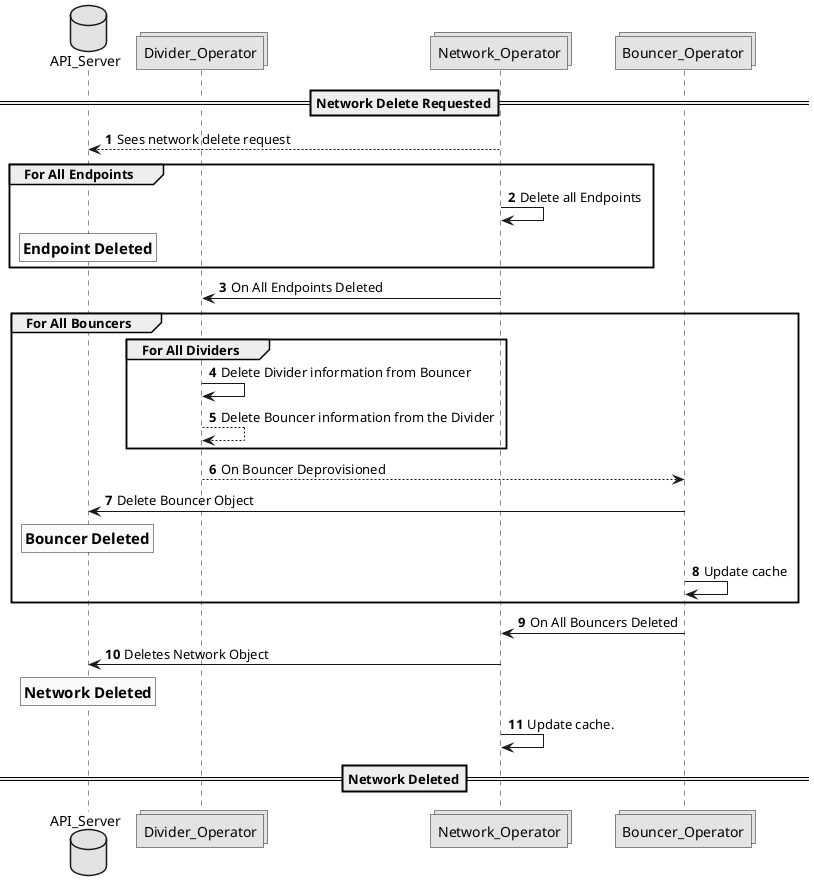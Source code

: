 @startuml

' SPDX-License-Identifier: MIT
' Copyright (c) 2020 The Authors.

' Authors: Sherif Abdelwahab <@zasherif>
'          Phu Tran          <@phudtran>

' Permission is hereby granted, free of charge, to any person obtaining a copy
' of this software and associated documentation files (the "Software"), to deal
' in the Software without restriction, including without limitation the rights
' to use, copy, modify, merge, publish, distribute, sublicense, and/or sell
' copies of the Software, and to permit persons to whom the Software is
' furnished to do so, subject to the following conditions:The above copyright
' notice and this permission notice shall be included in all copies or
' substantial portions of the Software.THE SOFTWARE IS PROVIDED "AS IS",
' WITHOUT WARRANTY OF ANY KIND, EXPRESS OR IMPLIED, INCLUDING BUT NOT LIMITED
' TO THE WARRANTIES OF MERCHANTABILITY, FITNESS FOR A PARTICULAR PURPOSE AND
' NONINFRINGEMENT. IN NO EVENT SHALL THE AUTHORS OR COPYRIGHT HOLDERS BE LIABLE
' FOR ANY CLAIM, DAMAGES OR OTHER LIABILITY, WHETHER IN AN ACTION OF CONTRACT,
' TORT OR OTHERWISE, ARISING FROM, OUT OF OR IN CONNECTION WITH THE SOFTWARE OR
' THE USE OR OTHER DEALINGS IN THE SOFTWARE.
skinparam monochrome true
autonumber

database API_Server
collections Divider_Operator
collections Network_Operator
collections Bouncer_Operator

==Network Delete Requested==
Network_Operator --> API_Server: Sees network delete request
group For All Endpoints
Network_Operator -> Network_Operator: Delete all Endpoints
rnote over API_Server: ==Endpoint Deleted
end
Network_Operator -> Divider_Operator: On All Endpoints Deleted
group For All Bouncers
group For All Dividers
Divider_Operator -> Divider_Operator: Delete Divider information from Bouncer
Divider_Operator --> Divider_Operator: Delete Bouncer information from the Divider
end
Divider_Operator --> Bouncer_Operator: On Bouncer Deprovisioned
Bouncer_Operator -> API_Server: Delete Bouncer Object
rnote over API_Server: ==Bouncer Deleted
Bouncer_Operator -> Bouncer_Operator: Update cache
end
Bouncer_Operator -> Network_Operator: On All Bouncers Deleted
Network_Operator -> API_Server: Deletes Network Object
rnote over API_Server: ==Network Deleted
Network_Operator -> Network_Operator: Update cache.
==Network Deleted==
@enduml
